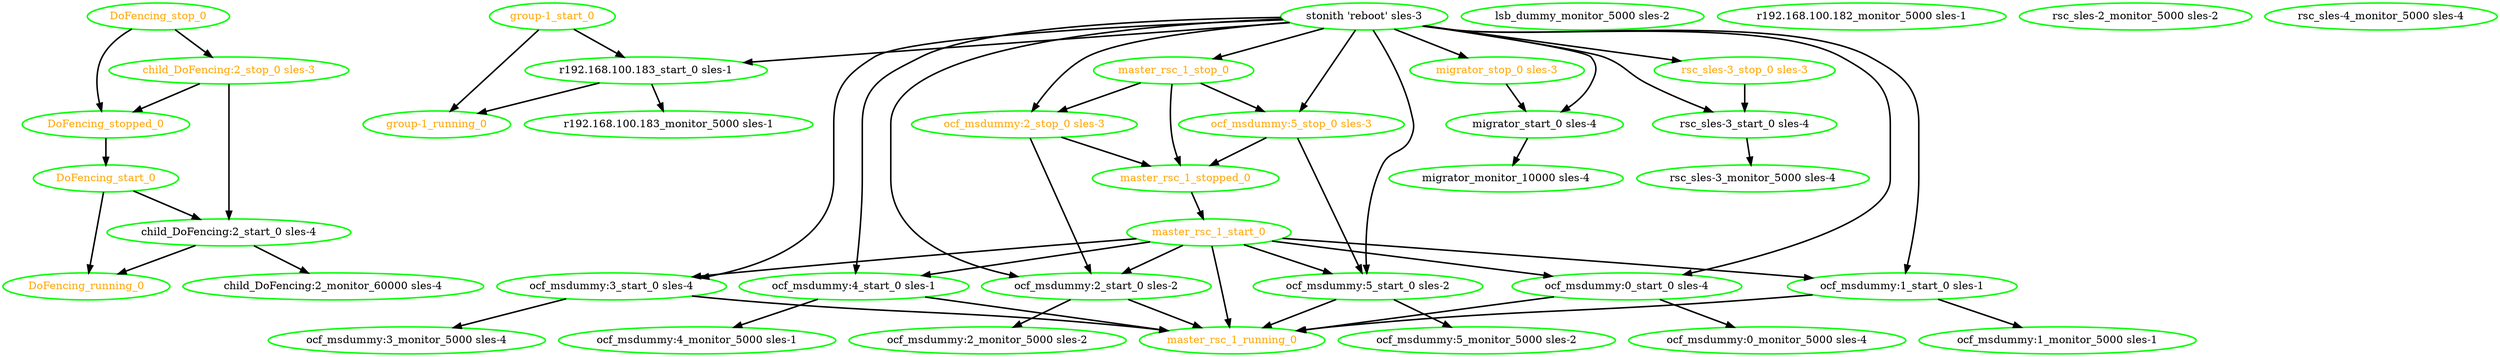 digraph "g" {
"DoFencing_running_0" [ style=bold color="green" fontcolor="orange" ]
"DoFencing_start_0" -> "DoFencing_running_0" [ style = bold]
"DoFencing_start_0" -> "child_DoFencing:2_start_0 sles-4" [ style = bold]
"DoFencing_start_0" [ style=bold color="green" fontcolor="orange" ]
"DoFencing_stop_0" -> "DoFencing_stopped_0" [ style = bold]
"DoFencing_stop_0" -> "child_DoFencing:2_stop_0 sles-3" [ style = bold]
"DoFencing_stop_0" [ style=bold color="green" fontcolor="orange" ]
"DoFencing_stopped_0" -> "DoFencing_start_0" [ style = bold]
"DoFencing_stopped_0" [ style=bold color="green" fontcolor="orange" ]
"child_DoFencing:2_monitor_60000 sles-4" [ style=bold color="green" fontcolor="black" ]
"child_DoFencing:2_start_0 sles-4" -> "DoFencing_running_0" [ style = bold]
"child_DoFencing:2_start_0 sles-4" -> "child_DoFencing:2_monitor_60000 sles-4" [ style = bold]
"child_DoFencing:2_start_0 sles-4" [ style=bold color="green" fontcolor="black" ]
"child_DoFencing:2_stop_0 sles-3" -> "DoFencing_stopped_0" [ style = bold]
"child_DoFencing:2_stop_0 sles-3" -> "child_DoFencing:2_start_0 sles-4" [ style = bold]
"child_DoFencing:2_stop_0 sles-3" [ style=bold color="green" fontcolor="orange" ]
"group-1_running_0" [ style=bold color="green" fontcolor="orange" ]
"group-1_start_0" -> "group-1_running_0" [ style = bold]
"group-1_start_0" -> "r192.168.100.183_start_0 sles-1" [ style = bold]
"group-1_start_0" [ style=bold color="green" fontcolor="orange" ]
"lsb_dummy_monitor_5000 sles-2" [ style=bold color="green" fontcolor="black" ]
"master_rsc_1_running_0" [ style=bold color="green" fontcolor="orange" ]
"master_rsc_1_start_0" -> "master_rsc_1_running_0" [ style = bold]
"master_rsc_1_start_0" -> "ocf_msdummy:0_start_0 sles-4" [ style = bold]
"master_rsc_1_start_0" -> "ocf_msdummy:1_start_0 sles-1" [ style = bold]
"master_rsc_1_start_0" -> "ocf_msdummy:2_start_0 sles-2" [ style = bold]
"master_rsc_1_start_0" -> "ocf_msdummy:3_start_0 sles-4" [ style = bold]
"master_rsc_1_start_0" -> "ocf_msdummy:4_start_0 sles-1" [ style = bold]
"master_rsc_1_start_0" -> "ocf_msdummy:5_start_0 sles-2" [ style = bold]
"master_rsc_1_start_0" [ style=bold color="green" fontcolor="orange" ]
"master_rsc_1_stop_0" -> "master_rsc_1_stopped_0" [ style = bold]
"master_rsc_1_stop_0" -> "ocf_msdummy:2_stop_0 sles-3" [ style = bold]
"master_rsc_1_stop_0" -> "ocf_msdummy:5_stop_0 sles-3" [ style = bold]
"master_rsc_1_stop_0" [ style=bold color="green" fontcolor="orange" ]
"master_rsc_1_stopped_0" -> "master_rsc_1_start_0" [ style = bold]
"master_rsc_1_stopped_0" [ style=bold color="green" fontcolor="orange" ]
"migrator_monitor_10000 sles-4" [ style=bold color="green" fontcolor="black" ]
"migrator_start_0 sles-4" -> "migrator_monitor_10000 sles-4" [ style = bold]
"migrator_start_0 sles-4" [ style=bold color="green" fontcolor="black" ]
"migrator_stop_0 sles-3" -> "migrator_start_0 sles-4" [ style = bold]
"migrator_stop_0 sles-3" [ style=bold color="green" fontcolor="orange" ]
"ocf_msdummy:0_monitor_5000 sles-4" [ style=bold color="green" fontcolor="black" ]
"ocf_msdummy:0_start_0 sles-4" -> "master_rsc_1_running_0" [ style = bold]
"ocf_msdummy:0_start_0 sles-4" -> "ocf_msdummy:0_monitor_5000 sles-4" [ style = bold]
"ocf_msdummy:0_start_0 sles-4" [ style=bold color="green" fontcolor="black" ]
"ocf_msdummy:1_monitor_5000 sles-1" [ style=bold color="green" fontcolor="black" ]
"ocf_msdummy:1_start_0 sles-1" -> "master_rsc_1_running_0" [ style = bold]
"ocf_msdummy:1_start_0 sles-1" -> "ocf_msdummy:1_monitor_5000 sles-1" [ style = bold]
"ocf_msdummy:1_start_0 sles-1" [ style=bold color="green" fontcolor="black" ]
"ocf_msdummy:2_monitor_5000 sles-2" [ style=bold color="green" fontcolor="black" ]
"ocf_msdummy:2_start_0 sles-2" -> "master_rsc_1_running_0" [ style = bold]
"ocf_msdummy:2_start_0 sles-2" -> "ocf_msdummy:2_monitor_5000 sles-2" [ style = bold]
"ocf_msdummy:2_start_0 sles-2" [ style=bold color="green" fontcolor="black" ]
"ocf_msdummy:2_stop_0 sles-3" -> "master_rsc_1_stopped_0" [ style = bold]
"ocf_msdummy:2_stop_0 sles-3" -> "ocf_msdummy:2_start_0 sles-2" [ style = bold]
"ocf_msdummy:2_stop_0 sles-3" [ style=bold color="green" fontcolor="orange" ]
"ocf_msdummy:3_monitor_5000 sles-4" [ style=bold color="green" fontcolor="black" ]
"ocf_msdummy:3_start_0 sles-4" -> "master_rsc_1_running_0" [ style = bold]
"ocf_msdummy:3_start_0 sles-4" -> "ocf_msdummy:3_monitor_5000 sles-4" [ style = bold]
"ocf_msdummy:3_start_0 sles-4" [ style=bold color="green" fontcolor="black" ]
"ocf_msdummy:4_monitor_5000 sles-1" [ style=bold color="green" fontcolor="black" ]
"ocf_msdummy:4_start_0 sles-1" -> "master_rsc_1_running_0" [ style = bold]
"ocf_msdummy:4_start_0 sles-1" -> "ocf_msdummy:4_monitor_5000 sles-1" [ style = bold]
"ocf_msdummy:4_start_0 sles-1" [ style=bold color="green" fontcolor="black" ]
"ocf_msdummy:5_monitor_5000 sles-2" [ style=bold color="green" fontcolor="black" ]
"ocf_msdummy:5_start_0 sles-2" -> "master_rsc_1_running_0" [ style = bold]
"ocf_msdummy:5_start_0 sles-2" -> "ocf_msdummy:5_monitor_5000 sles-2" [ style = bold]
"ocf_msdummy:5_start_0 sles-2" [ style=bold color="green" fontcolor="black" ]
"ocf_msdummy:5_stop_0 sles-3" -> "master_rsc_1_stopped_0" [ style = bold]
"ocf_msdummy:5_stop_0 sles-3" -> "ocf_msdummy:5_start_0 sles-2" [ style = bold]
"ocf_msdummy:5_stop_0 sles-3" [ style=bold color="green" fontcolor="orange" ]
"r192.168.100.182_monitor_5000 sles-1" [ style=bold color="green" fontcolor="black" ]
"r192.168.100.183_monitor_5000 sles-1" [ style=bold color="green" fontcolor="black" ]
"r192.168.100.183_start_0 sles-1" -> "group-1_running_0" [ style = bold]
"r192.168.100.183_start_0 sles-1" -> "r192.168.100.183_monitor_5000 sles-1" [ style = bold]
"r192.168.100.183_start_0 sles-1" [ style=bold color="green" fontcolor="black" ]
"rsc_sles-2_monitor_5000 sles-2" [ style=bold color="green" fontcolor="black" ]
"rsc_sles-3_monitor_5000 sles-4" [ style=bold color="green" fontcolor="black" ]
"rsc_sles-3_start_0 sles-4" -> "rsc_sles-3_monitor_5000 sles-4" [ style = bold]
"rsc_sles-3_start_0 sles-4" [ style=bold color="green" fontcolor="black" ]
"rsc_sles-3_stop_0 sles-3" -> "rsc_sles-3_start_0 sles-4" [ style = bold]
"rsc_sles-3_stop_0 sles-3" [ style=bold color="green" fontcolor="orange" ]
"rsc_sles-4_monitor_5000 sles-4" [ style=bold color="green" fontcolor="black" ]
"stonith 'reboot' sles-3" -> "master_rsc_1_stop_0" [ style = bold]
"stonith 'reboot' sles-3" -> "migrator_start_0 sles-4" [ style = bold]
"stonith 'reboot' sles-3" -> "migrator_stop_0 sles-3" [ style = bold]
"stonith 'reboot' sles-3" -> "ocf_msdummy:0_start_0 sles-4" [ style = bold]
"stonith 'reboot' sles-3" -> "ocf_msdummy:1_start_0 sles-1" [ style = bold]
"stonith 'reboot' sles-3" -> "ocf_msdummy:2_start_0 sles-2" [ style = bold]
"stonith 'reboot' sles-3" -> "ocf_msdummy:2_stop_0 sles-3" [ style = bold]
"stonith 'reboot' sles-3" -> "ocf_msdummy:3_start_0 sles-4" [ style = bold]
"stonith 'reboot' sles-3" -> "ocf_msdummy:4_start_0 sles-1" [ style = bold]
"stonith 'reboot' sles-3" -> "ocf_msdummy:5_start_0 sles-2" [ style = bold]
"stonith 'reboot' sles-3" -> "ocf_msdummy:5_stop_0 sles-3" [ style = bold]
"stonith 'reboot' sles-3" -> "r192.168.100.183_start_0 sles-1" [ style = bold]
"stonith 'reboot' sles-3" -> "rsc_sles-3_start_0 sles-4" [ style = bold]
"stonith 'reboot' sles-3" -> "rsc_sles-3_stop_0 sles-3" [ style = bold]
"stonith 'reboot' sles-3" [ style=bold color="green" fontcolor="black"]
}
